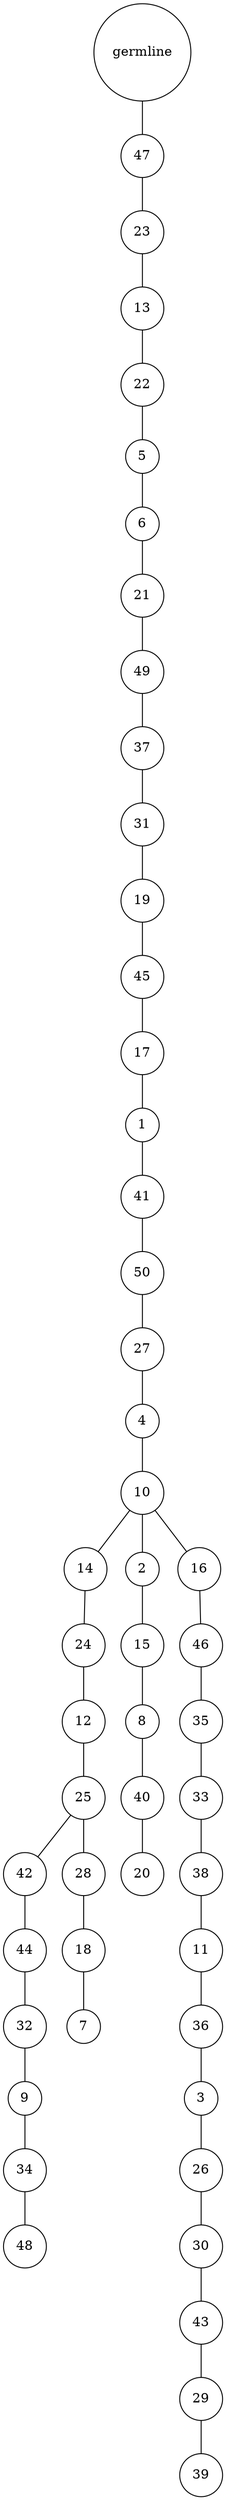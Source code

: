 graph {
	rankdir=UD;
	splines=line;
	node [shape=circle]
	"0x7fe2b0c0fbb0" [label="germline"];
	"0x7fe2b0c0fbe0" [label="47"];
	"0x7fe2b0c0fbb0" -- "0x7fe2b0c0fbe0" ;
	"0x7fe2b0c0fc10" [label="23"];
	"0x7fe2b0c0fbe0" -- "0x7fe2b0c0fc10" ;
	"0x7fe2b0c0fc40" [label="13"];
	"0x7fe2b0c0fc10" -- "0x7fe2b0c0fc40" ;
	"0x7fe2b0c0fc70" [label="22"];
	"0x7fe2b0c0fc40" -- "0x7fe2b0c0fc70" ;
	"0x7fe2b0c0fca0" [label="5"];
	"0x7fe2b0c0fc70" -- "0x7fe2b0c0fca0" ;
	"0x7fe2b0c0fcd0" [label="6"];
	"0x7fe2b0c0fca0" -- "0x7fe2b0c0fcd0" ;
	"0x7fe2b0c0fd00" [label="21"];
	"0x7fe2b0c0fcd0" -- "0x7fe2b0c0fd00" ;
	"0x7fe2b0c0fd30" [label="49"];
	"0x7fe2b0c0fd00" -- "0x7fe2b0c0fd30" ;
	"0x7fe2b0c0fd60" [label="37"];
	"0x7fe2b0c0fd30" -- "0x7fe2b0c0fd60" ;
	"0x7fe2b0c0fd90" [label="31"];
	"0x7fe2b0c0fd60" -- "0x7fe2b0c0fd90" ;
	"0x7fe2b0c0fdc0" [label="19"];
	"0x7fe2b0c0fd90" -- "0x7fe2b0c0fdc0" ;
	"0x7fe2b0c0fdf0" [label="45"];
	"0x7fe2b0c0fdc0" -- "0x7fe2b0c0fdf0" ;
	"0x7fe2b0c0fe20" [label="17"];
	"0x7fe2b0c0fdf0" -- "0x7fe2b0c0fe20" ;
	"0x7fe2b0c0fe50" [label="1"];
	"0x7fe2b0c0fe20" -- "0x7fe2b0c0fe50" ;
	"0x7fe2b0c0fe80" [label="41"];
	"0x7fe2b0c0fe50" -- "0x7fe2b0c0fe80" ;
	"0x7fe2b0c0feb0" [label="50"];
	"0x7fe2b0c0fe80" -- "0x7fe2b0c0feb0" ;
	"0x7fe2b0c0fee0" [label="27"];
	"0x7fe2b0c0feb0" -- "0x7fe2b0c0fee0" ;
	"0x7fe2b0c0ff10" [label="4"];
	"0x7fe2b0c0fee0" -- "0x7fe2b0c0ff10" ;
	"0x7fe2b0c0ff40" [label="10"];
	"0x7fe2b0c0ff10" -- "0x7fe2b0c0ff40" ;
	"0x7fe2b0c0ff70" [label="14"];
	"0x7fe2b0c0ff40" -- "0x7fe2b0c0ff70" ;
	"0x7fe2b0c0ffa0" [label="24"];
	"0x7fe2b0c0ff70" -- "0x7fe2b0c0ffa0" ;
	"0x7fe2b0c0ffd0" [label="12"];
	"0x7fe2b0c0ffa0" -- "0x7fe2b0c0ffd0" ;
	"0x7fe2b0b9e040" [label="25"];
	"0x7fe2b0c0ffd0" -- "0x7fe2b0b9e040" ;
	"0x7fe2b0b9e070" [label="42"];
	"0x7fe2b0b9e040" -- "0x7fe2b0b9e070" ;
	"0x7fe2b0b9e0a0" [label="44"];
	"0x7fe2b0b9e070" -- "0x7fe2b0b9e0a0" ;
	"0x7fe2b0b9e0d0" [label="32"];
	"0x7fe2b0b9e0a0" -- "0x7fe2b0b9e0d0" ;
	"0x7fe2b0b9e100" [label="9"];
	"0x7fe2b0b9e0d0" -- "0x7fe2b0b9e100" ;
	"0x7fe2b0b9e130" [label="34"];
	"0x7fe2b0b9e100" -- "0x7fe2b0b9e130" ;
	"0x7fe2b0b9e160" [label="48"];
	"0x7fe2b0b9e130" -- "0x7fe2b0b9e160" ;
	"0x7fe2b0b9e190" [label="28"];
	"0x7fe2b0b9e040" -- "0x7fe2b0b9e190" ;
	"0x7fe2b0b9e1c0" [label="18"];
	"0x7fe2b0b9e190" -- "0x7fe2b0b9e1c0" ;
	"0x7fe2b0b9e1f0" [label="7"];
	"0x7fe2b0b9e1c0" -- "0x7fe2b0b9e1f0" ;
	"0x7fe2b0b9e220" [label="2"];
	"0x7fe2b0c0ff40" -- "0x7fe2b0b9e220" ;
	"0x7fe2b0b9e250" [label="15"];
	"0x7fe2b0b9e220" -- "0x7fe2b0b9e250" ;
	"0x7fe2b0b9e280" [label="8"];
	"0x7fe2b0b9e250" -- "0x7fe2b0b9e280" ;
	"0x7fe2b0b9e2b0" [label="40"];
	"0x7fe2b0b9e280" -- "0x7fe2b0b9e2b0" ;
	"0x7fe2b0b9e2e0" [label="20"];
	"0x7fe2b0b9e2b0" -- "0x7fe2b0b9e2e0" ;
	"0x7fe2b0b9e310" [label="16"];
	"0x7fe2b0c0ff40" -- "0x7fe2b0b9e310" ;
	"0x7fe2b0b9e340" [label="46"];
	"0x7fe2b0b9e310" -- "0x7fe2b0b9e340" ;
	"0x7fe2b0b9e370" [label="35"];
	"0x7fe2b0b9e340" -- "0x7fe2b0b9e370" ;
	"0x7fe2b0b9e3a0" [label="33"];
	"0x7fe2b0b9e370" -- "0x7fe2b0b9e3a0" ;
	"0x7fe2b0b9e3d0" [label="38"];
	"0x7fe2b0b9e3a0" -- "0x7fe2b0b9e3d0" ;
	"0x7fe2b0b9e400" [label="11"];
	"0x7fe2b0b9e3d0" -- "0x7fe2b0b9e400" ;
	"0x7fe2b0b9e430" [label="36"];
	"0x7fe2b0b9e400" -- "0x7fe2b0b9e430" ;
	"0x7fe2b0b9e460" [label="3"];
	"0x7fe2b0b9e430" -- "0x7fe2b0b9e460" ;
	"0x7fe2b0b9e490" [label="26"];
	"0x7fe2b0b9e460" -- "0x7fe2b0b9e490" ;
	"0x7fe2b0b9e4c0" [label="30"];
	"0x7fe2b0b9e490" -- "0x7fe2b0b9e4c0" ;
	"0x7fe2b0b9e4f0" [label="43"];
	"0x7fe2b0b9e4c0" -- "0x7fe2b0b9e4f0" ;
	"0x7fe2b0b9e520" [label="29"];
	"0x7fe2b0b9e4f0" -- "0x7fe2b0b9e520" ;
	"0x7fe2b0b9e550" [label="39"];
	"0x7fe2b0b9e520" -- "0x7fe2b0b9e550" ;
}
